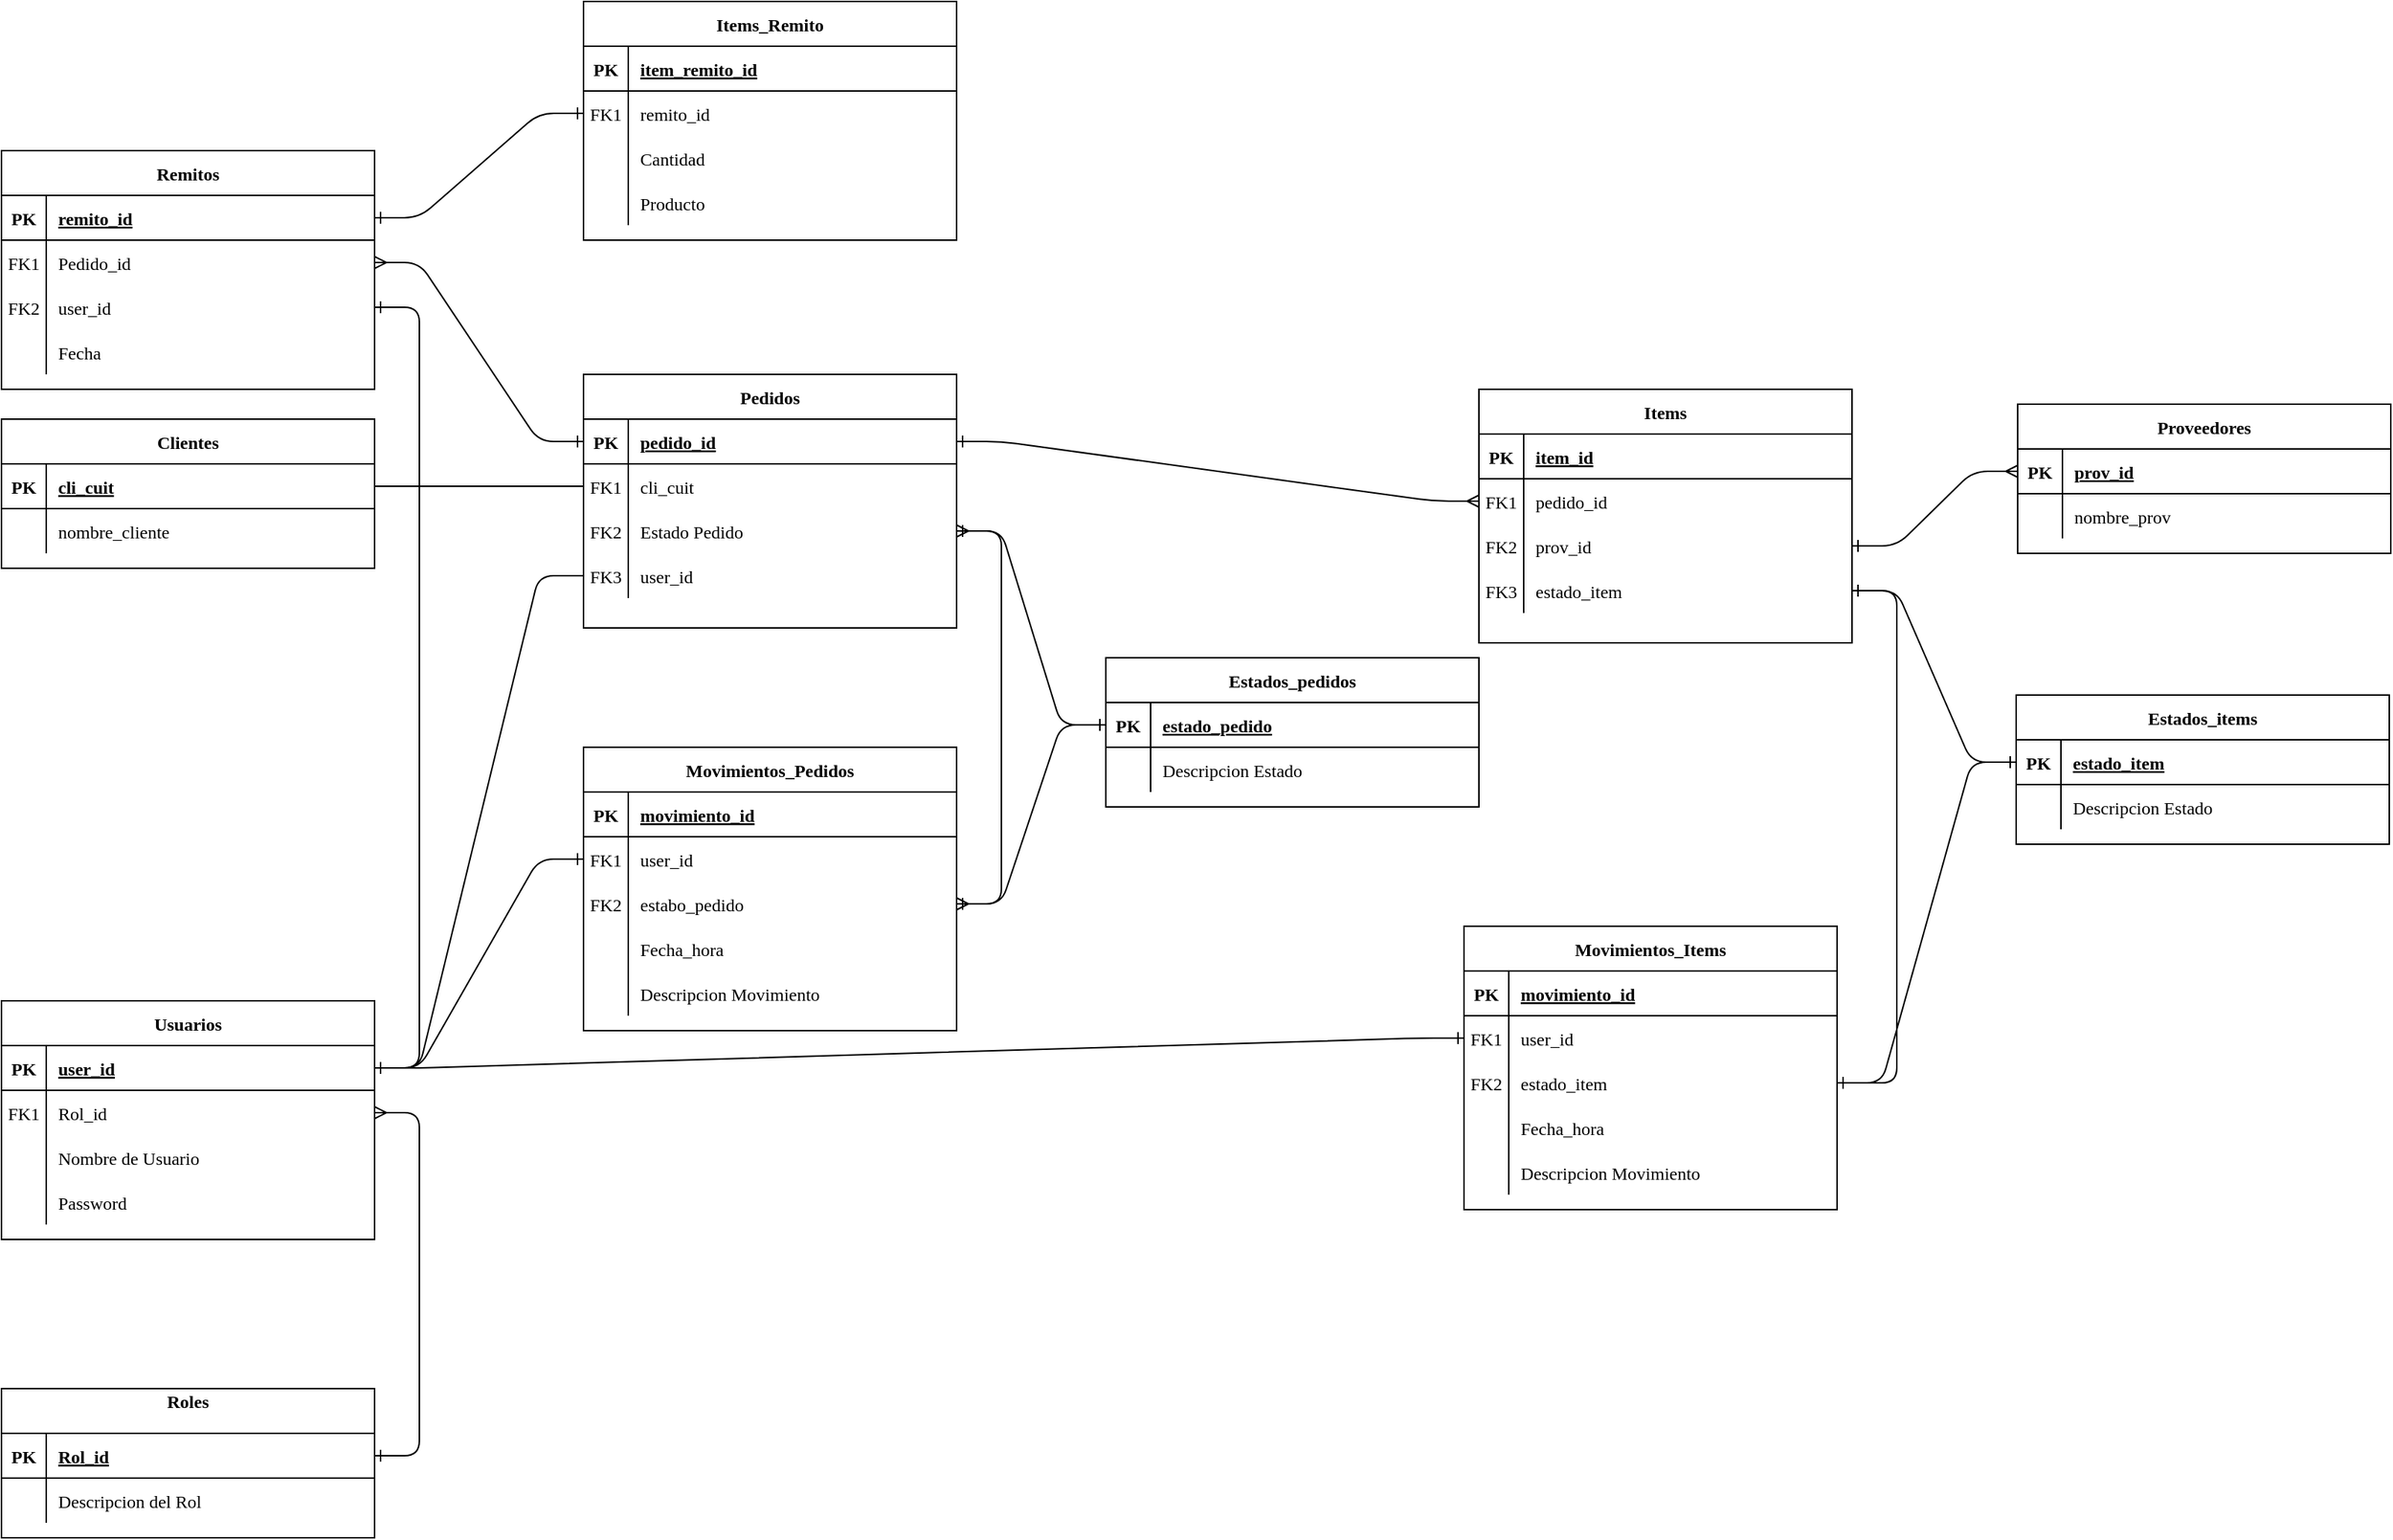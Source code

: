 <mxfile version="24.5.4" type="device">
  <diagram id="R2lEEEUBdFMjLlhIrx00" name="Page-1">
    <mxGraphModel dx="1235" dy="614" grid="1" gridSize="10" guides="1" tooltips="1" connect="1" arrows="1" fold="1" page="1" pageScale="1" pageWidth="1654" pageHeight="1169" math="0" shadow="0" extFonts="Permanent Marker^https://fonts.googleapis.com/css?family=Permanent+Marker">
      <root>
        <mxCell id="0" />
        <mxCell id="1" parent="0" />
        <mxCell id="C-vyLk0tnHw3VtMMgP7b-1" value="" style="edgeStyle=entityRelationEdgeStyle;endArrow=none;startArrow=none;endFill=0;startFill=0;fontFamily=Verdana;" parent="1" source="C-vyLk0tnHw3VtMMgP7b-24" target="C-vyLk0tnHw3VtMMgP7b-6" edge="1">
          <mxGeometry width="100" height="100" relative="1" as="geometry">
            <mxPoint x="287" y="920" as="sourcePoint" />
            <mxPoint x="387" y="820" as="targetPoint" />
          </mxGeometry>
        </mxCell>
        <mxCell id="C-vyLk0tnHw3VtMMgP7b-2" value="Pedidos" style="shape=table;startSize=30;container=1;collapsible=1;childLayout=tableLayout;fixedRows=1;rowLines=0;fontStyle=1;align=center;resizeLast=1;fontFamily=Verdana;" parent="1" vertex="1">
          <mxGeometry x="410" y="320" width="250" height="170" as="geometry" />
        </mxCell>
        <mxCell id="C-vyLk0tnHw3VtMMgP7b-3" value="" style="shape=partialRectangle;collapsible=0;dropTarget=0;pointerEvents=0;fillColor=none;points=[[0,0.5],[1,0.5]];portConstraint=eastwest;top=0;left=0;right=0;bottom=1;fontFamily=Verdana;" parent="C-vyLk0tnHw3VtMMgP7b-2" vertex="1">
          <mxGeometry y="30" width="250" height="30" as="geometry" />
        </mxCell>
        <mxCell id="C-vyLk0tnHw3VtMMgP7b-4" value="PK" style="shape=partialRectangle;overflow=hidden;connectable=0;fillColor=none;top=0;left=0;bottom=0;right=0;fontStyle=1;fontFamily=Verdana;" parent="C-vyLk0tnHw3VtMMgP7b-3" vertex="1">
          <mxGeometry width="30" height="30" as="geometry">
            <mxRectangle width="30" height="30" as="alternateBounds" />
          </mxGeometry>
        </mxCell>
        <mxCell id="C-vyLk0tnHw3VtMMgP7b-5" value="pedido_id" style="shape=partialRectangle;overflow=hidden;connectable=0;fillColor=none;top=0;left=0;bottom=0;right=0;align=left;spacingLeft=6;fontStyle=5;fontFamily=Verdana;" parent="C-vyLk0tnHw3VtMMgP7b-3" vertex="1">
          <mxGeometry x="30" width="220" height="30" as="geometry">
            <mxRectangle width="220" height="30" as="alternateBounds" />
          </mxGeometry>
        </mxCell>
        <mxCell id="C-vyLk0tnHw3VtMMgP7b-6" value="" style="shape=partialRectangle;collapsible=0;dropTarget=0;pointerEvents=0;fillColor=none;points=[[0,0.5],[1,0.5]];portConstraint=eastwest;top=0;left=0;right=0;bottom=0;fontFamily=Verdana;" parent="C-vyLk0tnHw3VtMMgP7b-2" vertex="1">
          <mxGeometry y="60" width="250" height="30" as="geometry" />
        </mxCell>
        <mxCell id="C-vyLk0tnHw3VtMMgP7b-7" value="FK1" style="shape=partialRectangle;overflow=hidden;connectable=0;fillColor=none;top=0;left=0;bottom=0;right=0;fontFamily=Verdana;" parent="C-vyLk0tnHw3VtMMgP7b-6" vertex="1">
          <mxGeometry width="30" height="30" as="geometry">
            <mxRectangle width="30" height="30" as="alternateBounds" />
          </mxGeometry>
        </mxCell>
        <mxCell id="C-vyLk0tnHw3VtMMgP7b-8" value="cli_cuit" style="shape=partialRectangle;overflow=hidden;connectable=0;fillColor=none;top=0;left=0;bottom=0;right=0;align=left;spacingLeft=6;fontFamily=Verdana;" parent="C-vyLk0tnHw3VtMMgP7b-6" vertex="1">
          <mxGeometry x="30" width="220" height="30" as="geometry">
            <mxRectangle width="220" height="30" as="alternateBounds" />
          </mxGeometry>
        </mxCell>
        <mxCell id="WFB8FTctx7Uo-wNj8tFT-1" value="" style="shape=partialRectangle;collapsible=0;dropTarget=0;pointerEvents=0;fillColor=none;points=[[0,0.5],[1,0.5]];portConstraint=eastwest;top=0;left=0;right=0;bottom=0;fontFamily=Verdana;" parent="C-vyLk0tnHw3VtMMgP7b-2" vertex="1">
          <mxGeometry y="90" width="250" height="30" as="geometry" />
        </mxCell>
        <mxCell id="WFB8FTctx7Uo-wNj8tFT-2" value="FK2" style="shape=partialRectangle;overflow=hidden;connectable=0;fillColor=none;top=0;left=0;bottom=0;right=0;fontFamily=Verdana;" parent="WFB8FTctx7Uo-wNj8tFT-1" vertex="1">
          <mxGeometry width="30" height="30" as="geometry">
            <mxRectangle width="30" height="30" as="alternateBounds" />
          </mxGeometry>
        </mxCell>
        <mxCell id="WFB8FTctx7Uo-wNj8tFT-3" value="Estado Pedido" style="shape=partialRectangle;overflow=hidden;connectable=0;fillColor=none;top=0;left=0;bottom=0;right=0;align=left;spacingLeft=6;fontFamily=Verdana;" parent="WFB8FTctx7Uo-wNj8tFT-1" vertex="1">
          <mxGeometry x="30" width="220" height="30" as="geometry">
            <mxRectangle width="220" height="30" as="alternateBounds" />
          </mxGeometry>
        </mxCell>
        <mxCell id="Aw_1BNNCDgIkhgm2NHV8-11" value="" style="shape=partialRectangle;collapsible=0;dropTarget=0;pointerEvents=0;fillColor=none;points=[[0,0.5],[1,0.5]];portConstraint=eastwest;top=0;left=0;right=0;bottom=0;fontFamily=Verdana;" parent="C-vyLk0tnHw3VtMMgP7b-2" vertex="1">
          <mxGeometry y="120" width="250" height="30" as="geometry" />
        </mxCell>
        <mxCell id="Aw_1BNNCDgIkhgm2NHV8-12" value="FK3" style="shape=partialRectangle;overflow=hidden;connectable=0;fillColor=none;top=0;left=0;bottom=0;right=0;fontFamily=Verdana;" parent="Aw_1BNNCDgIkhgm2NHV8-11" vertex="1">
          <mxGeometry width="30" height="30" as="geometry">
            <mxRectangle width="30" height="30" as="alternateBounds" />
          </mxGeometry>
        </mxCell>
        <mxCell id="Aw_1BNNCDgIkhgm2NHV8-13" value="user_id" style="shape=partialRectangle;overflow=hidden;connectable=0;fillColor=none;top=0;left=0;bottom=0;right=0;align=left;spacingLeft=6;fontFamily=Verdana;" parent="Aw_1BNNCDgIkhgm2NHV8-11" vertex="1">
          <mxGeometry x="30" width="220" height="30" as="geometry">
            <mxRectangle width="220" height="30" as="alternateBounds" />
          </mxGeometry>
        </mxCell>
        <mxCell id="C-vyLk0tnHw3VtMMgP7b-23" value="Clientes" style="shape=table;startSize=30;container=1;collapsible=1;childLayout=tableLayout;fixedRows=1;rowLines=0;fontStyle=1;align=center;resizeLast=1;fontFamily=Verdana;" parent="1" vertex="1">
          <mxGeometry x="20" y="350" width="250" height="100" as="geometry" />
        </mxCell>
        <mxCell id="C-vyLk0tnHw3VtMMgP7b-24" value="" style="shape=partialRectangle;collapsible=0;dropTarget=0;pointerEvents=0;fillColor=none;points=[[0,0.5],[1,0.5]];portConstraint=eastwest;top=0;left=0;right=0;bottom=1;fontFamily=Verdana;" parent="C-vyLk0tnHw3VtMMgP7b-23" vertex="1">
          <mxGeometry y="30" width="250" height="30" as="geometry" />
        </mxCell>
        <mxCell id="C-vyLk0tnHw3VtMMgP7b-25" value="PK" style="shape=partialRectangle;overflow=hidden;connectable=0;fillColor=none;top=0;left=0;bottom=0;right=0;fontStyle=1;fontFamily=Verdana;" parent="C-vyLk0tnHw3VtMMgP7b-24" vertex="1">
          <mxGeometry width="30" height="30" as="geometry">
            <mxRectangle width="30" height="30" as="alternateBounds" />
          </mxGeometry>
        </mxCell>
        <mxCell id="C-vyLk0tnHw3VtMMgP7b-26" value="cli_cuit" style="shape=partialRectangle;overflow=hidden;connectable=0;fillColor=none;top=0;left=0;bottom=0;right=0;align=left;spacingLeft=6;fontStyle=5;fontFamily=Verdana;" parent="C-vyLk0tnHw3VtMMgP7b-24" vertex="1">
          <mxGeometry x="30" width="220" height="30" as="geometry">
            <mxRectangle width="220" height="30" as="alternateBounds" />
          </mxGeometry>
        </mxCell>
        <mxCell id="C-vyLk0tnHw3VtMMgP7b-27" value="" style="shape=partialRectangle;collapsible=0;dropTarget=0;pointerEvents=0;fillColor=none;points=[[0,0.5],[1,0.5]];portConstraint=eastwest;top=0;left=0;right=0;bottom=0;fontFamily=Verdana;" parent="C-vyLk0tnHw3VtMMgP7b-23" vertex="1">
          <mxGeometry y="60" width="250" height="30" as="geometry" />
        </mxCell>
        <mxCell id="C-vyLk0tnHw3VtMMgP7b-28" value="" style="shape=partialRectangle;overflow=hidden;connectable=0;fillColor=none;top=0;left=0;bottom=0;right=0;fontFamily=Verdana;" parent="C-vyLk0tnHw3VtMMgP7b-27" vertex="1">
          <mxGeometry width="30" height="30" as="geometry">
            <mxRectangle width="30" height="30" as="alternateBounds" />
          </mxGeometry>
        </mxCell>
        <mxCell id="C-vyLk0tnHw3VtMMgP7b-29" value="nombre_cliente" style="shape=partialRectangle;overflow=hidden;connectable=0;fillColor=none;top=0;left=0;bottom=0;right=0;align=left;spacingLeft=6;fontFamily=Verdana;" parent="C-vyLk0tnHw3VtMMgP7b-27" vertex="1">
          <mxGeometry x="30" width="220" height="30" as="geometry">
            <mxRectangle width="220" height="30" as="alternateBounds" />
          </mxGeometry>
        </mxCell>
        <mxCell id="WFB8FTctx7Uo-wNj8tFT-4" value="Proveedores" style="shape=table;startSize=30;container=1;collapsible=1;childLayout=tableLayout;fixedRows=1;rowLines=0;fontStyle=1;align=center;resizeLast=1;fontFamily=Verdana;" parent="1" vertex="1">
          <mxGeometry x="1371" y="340" width="250" height="100" as="geometry" />
        </mxCell>
        <mxCell id="WFB8FTctx7Uo-wNj8tFT-5" value="" style="shape=partialRectangle;collapsible=0;dropTarget=0;pointerEvents=0;fillColor=none;points=[[0,0.5],[1,0.5]];portConstraint=eastwest;top=0;left=0;right=0;bottom=1;fontFamily=Verdana;" parent="WFB8FTctx7Uo-wNj8tFT-4" vertex="1">
          <mxGeometry y="30" width="250" height="30" as="geometry" />
        </mxCell>
        <mxCell id="WFB8FTctx7Uo-wNj8tFT-6" value="PK" style="shape=partialRectangle;overflow=hidden;connectable=0;fillColor=none;top=0;left=0;bottom=0;right=0;fontStyle=1;fontFamily=Verdana;" parent="WFB8FTctx7Uo-wNj8tFT-5" vertex="1">
          <mxGeometry width="30" height="30" as="geometry">
            <mxRectangle width="30" height="30" as="alternateBounds" />
          </mxGeometry>
        </mxCell>
        <mxCell id="WFB8FTctx7Uo-wNj8tFT-7" value="prov_id" style="shape=partialRectangle;overflow=hidden;connectable=0;fillColor=none;top=0;left=0;bottom=0;right=0;align=left;spacingLeft=6;fontStyle=5;fontFamily=Verdana;" parent="WFB8FTctx7Uo-wNj8tFT-5" vertex="1">
          <mxGeometry x="30" width="220" height="30" as="geometry">
            <mxRectangle width="220" height="30" as="alternateBounds" />
          </mxGeometry>
        </mxCell>
        <mxCell id="WFB8FTctx7Uo-wNj8tFT-8" value="" style="shape=partialRectangle;collapsible=0;dropTarget=0;pointerEvents=0;fillColor=none;points=[[0,0.5],[1,0.5]];portConstraint=eastwest;top=0;left=0;right=0;bottom=0;fontFamily=Verdana;" parent="WFB8FTctx7Uo-wNj8tFT-4" vertex="1">
          <mxGeometry y="60" width="250" height="30" as="geometry" />
        </mxCell>
        <mxCell id="WFB8FTctx7Uo-wNj8tFT-9" value="" style="shape=partialRectangle;overflow=hidden;connectable=0;fillColor=none;top=0;left=0;bottom=0;right=0;fontFamily=Verdana;" parent="WFB8FTctx7Uo-wNj8tFT-8" vertex="1">
          <mxGeometry width="30" height="30" as="geometry">
            <mxRectangle width="30" height="30" as="alternateBounds" />
          </mxGeometry>
        </mxCell>
        <mxCell id="WFB8FTctx7Uo-wNj8tFT-10" value="nombre_prov" style="shape=partialRectangle;overflow=hidden;connectable=0;fillColor=none;top=0;left=0;bottom=0;right=0;align=left;spacingLeft=6;fontFamily=Verdana;" parent="WFB8FTctx7Uo-wNj8tFT-8" vertex="1">
          <mxGeometry x="30" width="220" height="30" as="geometry">
            <mxRectangle width="220" height="30" as="alternateBounds" />
          </mxGeometry>
        </mxCell>
        <mxCell id="WFB8FTctx7Uo-wNj8tFT-11" value="Items" style="shape=table;startSize=30;container=1;collapsible=1;childLayout=tableLayout;fixedRows=1;rowLines=0;fontStyle=1;align=center;resizeLast=1;fontFamily=Verdana;" parent="1" vertex="1">
          <mxGeometry x="1010" y="330" width="250" height="170" as="geometry" />
        </mxCell>
        <mxCell id="WFB8FTctx7Uo-wNj8tFT-12" value="" style="shape=partialRectangle;collapsible=0;dropTarget=0;pointerEvents=0;fillColor=none;points=[[0,0.5],[1,0.5]];portConstraint=eastwest;top=0;left=0;right=0;bottom=1;fontFamily=Verdana;" parent="WFB8FTctx7Uo-wNj8tFT-11" vertex="1">
          <mxGeometry y="30" width="250" height="30" as="geometry" />
        </mxCell>
        <mxCell id="WFB8FTctx7Uo-wNj8tFT-13" value="PK" style="shape=partialRectangle;overflow=hidden;connectable=0;fillColor=none;top=0;left=0;bottom=0;right=0;fontStyle=1;fontFamily=Verdana;" parent="WFB8FTctx7Uo-wNj8tFT-12" vertex="1">
          <mxGeometry width="30" height="30" as="geometry">
            <mxRectangle width="30" height="30" as="alternateBounds" />
          </mxGeometry>
        </mxCell>
        <mxCell id="WFB8FTctx7Uo-wNj8tFT-14" value="item_id" style="shape=partialRectangle;overflow=hidden;connectable=0;fillColor=none;top=0;left=0;bottom=0;right=0;align=left;spacingLeft=6;fontStyle=5;fontFamily=Verdana;" parent="WFB8FTctx7Uo-wNj8tFT-12" vertex="1">
          <mxGeometry x="30" width="220" height="30" as="geometry">
            <mxRectangle width="220" height="30" as="alternateBounds" />
          </mxGeometry>
        </mxCell>
        <mxCell id="WFB8FTctx7Uo-wNj8tFT-15" value="" style="shape=partialRectangle;collapsible=0;dropTarget=0;pointerEvents=0;fillColor=none;points=[[0,0.5],[1,0.5]];portConstraint=eastwest;top=0;left=0;right=0;bottom=0;fontFamily=Verdana;" parent="WFB8FTctx7Uo-wNj8tFT-11" vertex="1">
          <mxGeometry y="60" width="250" height="30" as="geometry" />
        </mxCell>
        <mxCell id="WFB8FTctx7Uo-wNj8tFT-16" value="FK1" style="shape=partialRectangle;overflow=hidden;connectable=0;fillColor=none;top=0;left=0;bottom=0;right=0;fontFamily=Verdana;" parent="WFB8FTctx7Uo-wNj8tFT-15" vertex="1">
          <mxGeometry width="30" height="30" as="geometry">
            <mxRectangle width="30" height="30" as="alternateBounds" />
          </mxGeometry>
        </mxCell>
        <mxCell id="WFB8FTctx7Uo-wNj8tFT-17" value="pedido_id" style="shape=partialRectangle;overflow=hidden;connectable=0;fillColor=none;top=0;left=0;bottom=0;right=0;align=left;spacingLeft=6;fontFamily=Verdana;" parent="WFB8FTctx7Uo-wNj8tFT-15" vertex="1">
          <mxGeometry x="30" width="220" height="30" as="geometry">
            <mxRectangle width="220" height="30" as="alternateBounds" />
          </mxGeometry>
        </mxCell>
        <mxCell id="WFB8FTctx7Uo-wNj8tFT-18" value="" style="shape=partialRectangle;collapsible=0;dropTarget=0;pointerEvents=0;fillColor=none;points=[[0,0.5],[1,0.5]];portConstraint=eastwest;top=0;left=0;right=0;bottom=0;fontFamily=Verdana;" parent="WFB8FTctx7Uo-wNj8tFT-11" vertex="1">
          <mxGeometry y="90" width="250" height="30" as="geometry" />
        </mxCell>
        <mxCell id="WFB8FTctx7Uo-wNj8tFT-19" value="FK2" style="shape=partialRectangle;overflow=hidden;connectable=0;fillColor=none;top=0;left=0;bottom=0;right=0;fontFamily=Verdana;" parent="WFB8FTctx7Uo-wNj8tFT-18" vertex="1">
          <mxGeometry width="30" height="30" as="geometry">
            <mxRectangle width="30" height="30" as="alternateBounds" />
          </mxGeometry>
        </mxCell>
        <mxCell id="WFB8FTctx7Uo-wNj8tFT-20" value="prov_id" style="shape=partialRectangle;overflow=hidden;connectable=0;fillColor=none;top=0;left=0;bottom=0;right=0;align=left;spacingLeft=6;fontFamily=Verdana;" parent="WFB8FTctx7Uo-wNj8tFT-18" vertex="1">
          <mxGeometry x="30" width="220" height="30" as="geometry">
            <mxRectangle width="220" height="30" as="alternateBounds" />
          </mxGeometry>
        </mxCell>
        <mxCell id="WFB8FTctx7Uo-wNj8tFT-21" value="" style="shape=partialRectangle;collapsible=0;dropTarget=0;pointerEvents=0;fillColor=none;points=[[0,0.5],[1,0.5]];portConstraint=eastwest;top=0;left=0;right=0;bottom=0;fontFamily=Verdana;" parent="WFB8FTctx7Uo-wNj8tFT-11" vertex="1">
          <mxGeometry y="120" width="250" height="30" as="geometry" />
        </mxCell>
        <mxCell id="WFB8FTctx7Uo-wNj8tFT-22" value="FK3" style="shape=partialRectangle;overflow=hidden;connectable=0;fillColor=none;top=0;left=0;bottom=0;right=0;fontFamily=Verdana;" parent="WFB8FTctx7Uo-wNj8tFT-21" vertex="1">
          <mxGeometry width="30" height="30" as="geometry">
            <mxRectangle width="30" height="30" as="alternateBounds" />
          </mxGeometry>
        </mxCell>
        <mxCell id="WFB8FTctx7Uo-wNj8tFT-23" value="estado_item" style="shape=partialRectangle;overflow=hidden;connectable=0;fillColor=none;top=0;left=0;bottom=0;right=0;align=left;spacingLeft=6;fontFamily=Verdana;" parent="WFB8FTctx7Uo-wNj8tFT-21" vertex="1">
          <mxGeometry x="30" width="220" height="30" as="geometry">
            <mxRectangle width="220" height="30" as="alternateBounds" />
          </mxGeometry>
        </mxCell>
        <mxCell id="WFB8FTctx7Uo-wNj8tFT-24" value="Estados_pedidos" style="shape=table;startSize=30;container=1;collapsible=1;childLayout=tableLayout;fixedRows=1;rowLines=0;fontStyle=1;align=center;resizeLast=1;fontFamily=Verdana;" parent="1" vertex="1">
          <mxGeometry x="760" y="510" width="250" height="100" as="geometry" />
        </mxCell>
        <mxCell id="WFB8FTctx7Uo-wNj8tFT-25" value="" style="shape=partialRectangle;collapsible=0;dropTarget=0;pointerEvents=0;fillColor=none;points=[[0,0.5],[1,0.5]];portConstraint=eastwest;top=0;left=0;right=0;bottom=1;fontFamily=Verdana;" parent="WFB8FTctx7Uo-wNj8tFT-24" vertex="1">
          <mxGeometry y="30" width="250" height="30" as="geometry" />
        </mxCell>
        <mxCell id="WFB8FTctx7Uo-wNj8tFT-26" value="PK" style="shape=partialRectangle;overflow=hidden;connectable=0;fillColor=none;top=0;left=0;bottom=0;right=0;fontStyle=1;fontFamily=Verdana;" parent="WFB8FTctx7Uo-wNj8tFT-25" vertex="1">
          <mxGeometry width="30" height="30" as="geometry">
            <mxRectangle width="30" height="30" as="alternateBounds" />
          </mxGeometry>
        </mxCell>
        <mxCell id="WFB8FTctx7Uo-wNj8tFT-27" value="estado_pedido" style="shape=partialRectangle;overflow=hidden;connectable=0;fillColor=none;top=0;left=0;bottom=0;right=0;align=left;spacingLeft=6;fontStyle=5;fontFamily=Verdana;" parent="WFB8FTctx7Uo-wNj8tFT-25" vertex="1">
          <mxGeometry x="30" width="220" height="30" as="geometry">
            <mxRectangle width="220" height="30" as="alternateBounds" />
          </mxGeometry>
        </mxCell>
        <mxCell id="WFB8FTctx7Uo-wNj8tFT-28" value="" style="shape=partialRectangle;collapsible=0;dropTarget=0;pointerEvents=0;fillColor=none;points=[[0,0.5],[1,0.5]];portConstraint=eastwest;top=0;left=0;right=0;bottom=0;fontFamily=Verdana;" parent="WFB8FTctx7Uo-wNj8tFT-24" vertex="1">
          <mxGeometry y="60" width="250" height="30" as="geometry" />
        </mxCell>
        <mxCell id="WFB8FTctx7Uo-wNj8tFT-29" value="" style="shape=partialRectangle;overflow=hidden;connectable=0;fillColor=none;top=0;left=0;bottom=0;right=0;fontFamily=Verdana;" parent="WFB8FTctx7Uo-wNj8tFT-28" vertex="1">
          <mxGeometry width="30" height="30" as="geometry">
            <mxRectangle width="30" height="30" as="alternateBounds" />
          </mxGeometry>
        </mxCell>
        <mxCell id="WFB8FTctx7Uo-wNj8tFT-30" value="Descripcion Estado" style="shape=partialRectangle;overflow=hidden;connectable=0;fillColor=none;top=0;left=0;bottom=0;right=0;align=left;spacingLeft=6;fontFamily=Verdana;" parent="WFB8FTctx7Uo-wNj8tFT-28" vertex="1">
          <mxGeometry x="30" width="220" height="30" as="geometry">
            <mxRectangle width="220" height="30" as="alternateBounds" />
          </mxGeometry>
        </mxCell>
        <mxCell id="WFB8FTctx7Uo-wNj8tFT-31" value="Estados_items" style="shape=table;startSize=30;container=1;collapsible=1;childLayout=tableLayout;fixedRows=1;rowLines=0;fontStyle=1;align=center;resizeLast=1;fontFamily=Verdana;" parent="1" vertex="1">
          <mxGeometry x="1370" y="535" width="250" height="100" as="geometry" />
        </mxCell>
        <mxCell id="WFB8FTctx7Uo-wNj8tFT-32" value="" style="shape=partialRectangle;collapsible=0;dropTarget=0;pointerEvents=0;fillColor=none;points=[[0,0.5],[1,0.5]];portConstraint=eastwest;top=0;left=0;right=0;bottom=1;fontFamily=Verdana;" parent="WFB8FTctx7Uo-wNj8tFT-31" vertex="1">
          <mxGeometry y="30" width="250" height="30" as="geometry" />
        </mxCell>
        <mxCell id="WFB8FTctx7Uo-wNj8tFT-33" value="PK" style="shape=partialRectangle;overflow=hidden;connectable=0;fillColor=none;top=0;left=0;bottom=0;right=0;fontStyle=1;fontFamily=Verdana;" parent="WFB8FTctx7Uo-wNj8tFT-32" vertex="1">
          <mxGeometry width="30" height="30" as="geometry">
            <mxRectangle width="30" height="30" as="alternateBounds" />
          </mxGeometry>
        </mxCell>
        <mxCell id="WFB8FTctx7Uo-wNj8tFT-34" value="estado_item" style="shape=partialRectangle;overflow=hidden;connectable=0;fillColor=none;top=0;left=0;bottom=0;right=0;align=left;spacingLeft=6;fontStyle=5;fontFamily=Verdana;" parent="WFB8FTctx7Uo-wNj8tFT-32" vertex="1">
          <mxGeometry x="30" width="220" height="30" as="geometry">
            <mxRectangle width="220" height="30" as="alternateBounds" />
          </mxGeometry>
        </mxCell>
        <mxCell id="WFB8FTctx7Uo-wNj8tFT-35" value="" style="shape=partialRectangle;collapsible=0;dropTarget=0;pointerEvents=0;fillColor=none;points=[[0,0.5],[1,0.5]];portConstraint=eastwest;top=0;left=0;right=0;bottom=0;fontFamily=Verdana;" parent="WFB8FTctx7Uo-wNj8tFT-31" vertex="1">
          <mxGeometry y="60" width="250" height="30" as="geometry" />
        </mxCell>
        <mxCell id="WFB8FTctx7Uo-wNj8tFT-36" value="" style="shape=partialRectangle;overflow=hidden;connectable=0;fillColor=none;top=0;left=0;bottom=0;right=0;fontFamily=Verdana;" parent="WFB8FTctx7Uo-wNj8tFT-35" vertex="1">
          <mxGeometry width="30" height="30" as="geometry">
            <mxRectangle width="30" height="30" as="alternateBounds" />
          </mxGeometry>
        </mxCell>
        <mxCell id="WFB8FTctx7Uo-wNj8tFT-37" value="Descripcion Estado" style="shape=partialRectangle;overflow=hidden;connectable=0;fillColor=none;top=0;left=0;bottom=0;right=0;align=left;spacingLeft=6;fontFamily=Verdana;" parent="WFB8FTctx7Uo-wNj8tFT-35" vertex="1">
          <mxGeometry x="30" width="220" height="30" as="geometry">
            <mxRectangle width="220" height="30" as="alternateBounds" />
          </mxGeometry>
        </mxCell>
        <mxCell id="WFB8FTctx7Uo-wNj8tFT-38" value="Remitos" style="shape=table;startSize=30;container=1;collapsible=1;childLayout=tableLayout;fixedRows=1;rowLines=0;fontStyle=1;align=center;resizeLast=1;fontFamily=Verdana;" parent="1" vertex="1">
          <mxGeometry x="20" y="170" width="250" height="160" as="geometry" />
        </mxCell>
        <mxCell id="WFB8FTctx7Uo-wNj8tFT-39" value="" style="shape=partialRectangle;collapsible=0;dropTarget=0;pointerEvents=0;fillColor=none;points=[[0,0.5],[1,0.5]];portConstraint=eastwest;top=0;left=0;right=0;bottom=1;fontFamily=Verdana;" parent="WFB8FTctx7Uo-wNj8tFT-38" vertex="1">
          <mxGeometry y="30" width="250" height="30" as="geometry" />
        </mxCell>
        <mxCell id="WFB8FTctx7Uo-wNj8tFT-40" value="PK" style="shape=partialRectangle;overflow=hidden;connectable=0;fillColor=none;top=0;left=0;bottom=0;right=0;fontStyle=1;fontFamily=Verdana;" parent="WFB8FTctx7Uo-wNj8tFT-39" vertex="1">
          <mxGeometry width="30" height="30" as="geometry">
            <mxRectangle width="30" height="30" as="alternateBounds" />
          </mxGeometry>
        </mxCell>
        <mxCell id="WFB8FTctx7Uo-wNj8tFT-41" value="remito_id" style="shape=partialRectangle;overflow=hidden;connectable=0;fillColor=none;top=0;left=0;bottom=0;right=0;align=left;spacingLeft=6;fontStyle=5;fontFamily=Verdana;" parent="WFB8FTctx7Uo-wNj8tFT-39" vertex="1">
          <mxGeometry x="30" width="220" height="30" as="geometry">
            <mxRectangle width="220" height="30" as="alternateBounds" />
          </mxGeometry>
        </mxCell>
        <mxCell id="WFB8FTctx7Uo-wNj8tFT-59" style="shape=partialRectangle;collapsible=0;dropTarget=0;pointerEvents=0;fillColor=none;points=[[0,0.5],[1,0.5]];portConstraint=eastwest;top=0;left=0;right=0;bottom=0;fontFamily=Verdana;" parent="WFB8FTctx7Uo-wNj8tFT-38" vertex="1">
          <mxGeometry y="60" width="250" height="30" as="geometry" />
        </mxCell>
        <mxCell id="WFB8FTctx7Uo-wNj8tFT-60" value="FK1" style="shape=partialRectangle;overflow=hidden;connectable=0;fillColor=none;top=0;left=0;bottom=0;right=0;fontFamily=Verdana;" parent="WFB8FTctx7Uo-wNj8tFT-59" vertex="1">
          <mxGeometry width="30" height="30" as="geometry">
            <mxRectangle width="30" height="30" as="alternateBounds" />
          </mxGeometry>
        </mxCell>
        <mxCell id="WFB8FTctx7Uo-wNj8tFT-61" value="Pedido_id" style="shape=partialRectangle;overflow=hidden;connectable=0;fillColor=none;top=0;left=0;bottom=0;right=0;align=left;spacingLeft=6;fontFamily=Verdana;" parent="WFB8FTctx7Uo-wNj8tFT-59" vertex="1">
          <mxGeometry x="30" width="220" height="30" as="geometry">
            <mxRectangle width="220" height="30" as="alternateBounds" />
          </mxGeometry>
        </mxCell>
        <mxCell id="WFB8FTctx7Uo-wNj8tFT-42" value="" style="shape=partialRectangle;collapsible=0;dropTarget=0;pointerEvents=0;fillColor=none;points=[[0,0.5],[1,0.5]];portConstraint=eastwest;top=0;left=0;right=0;bottom=0;fontFamily=Verdana;" parent="WFB8FTctx7Uo-wNj8tFT-38" vertex="1">
          <mxGeometry y="90" width="250" height="30" as="geometry" />
        </mxCell>
        <mxCell id="WFB8FTctx7Uo-wNj8tFT-43" value="FK2" style="shape=partialRectangle;overflow=hidden;connectable=0;fillColor=none;top=0;left=0;bottom=0;right=0;fontFamily=Verdana;" parent="WFB8FTctx7Uo-wNj8tFT-42" vertex="1">
          <mxGeometry width="30" height="30" as="geometry">
            <mxRectangle width="30" height="30" as="alternateBounds" />
          </mxGeometry>
        </mxCell>
        <mxCell id="WFB8FTctx7Uo-wNj8tFT-44" value="user_id" style="shape=partialRectangle;overflow=hidden;connectable=0;fillColor=none;top=0;left=0;bottom=0;right=0;align=left;spacingLeft=6;fontFamily=Verdana;" parent="WFB8FTctx7Uo-wNj8tFT-42" vertex="1">
          <mxGeometry x="30" width="220" height="30" as="geometry">
            <mxRectangle width="220" height="30" as="alternateBounds" />
          </mxGeometry>
        </mxCell>
        <mxCell id="WFB8FTctx7Uo-wNj8tFT-45" value="" style="shape=partialRectangle;collapsible=0;dropTarget=0;pointerEvents=0;fillColor=none;points=[[0,0.5],[1,0.5]];portConstraint=eastwest;top=0;left=0;right=0;bottom=0;fontFamily=Verdana;" parent="WFB8FTctx7Uo-wNj8tFT-38" vertex="1">
          <mxGeometry y="120" width="250" height="30" as="geometry" />
        </mxCell>
        <mxCell id="WFB8FTctx7Uo-wNj8tFT-46" value="" style="shape=partialRectangle;overflow=hidden;connectable=0;fillColor=none;top=0;left=0;bottom=0;right=0;fontFamily=Verdana;" parent="WFB8FTctx7Uo-wNj8tFT-45" vertex="1">
          <mxGeometry width="30" height="30" as="geometry">
            <mxRectangle width="30" height="30" as="alternateBounds" />
          </mxGeometry>
        </mxCell>
        <mxCell id="WFB8FTctx7Uo-wNj8tFT-47" value="Fecha" style="shape=partialRectangle;overflow=hidden;connectable=0;fillColor=none;top=0;left=0;bottom=0;right=0;align=left;spacingLeft=6;fontFamily=Verdana;" parent="WFB8FTctx7Uo-wNj8tFT-45" vertex="1">
          <mxGeometry x="30" width="220" height="30" as="geometry">
            <mxRectangle width="220" height="30" as="alternateBounds" />
          </mxGeometry>
        </mxCell>
        <mxCell id="WFB8FTctx7Uo-wNj8tFT-48" value="" style="edgeStyle=entityRelationEdgeStyle;endArrow=ERone;startArrow=ERone;endFill=0;startFill=0;fontFamily=Verdana;exitX=1;exitY=0.5;exitDx=0;exitDy=0;entryX=0;entryY=0.5;entryDx=0;entryDy=0;" parent="1" source="Aw_1BNNCDgIkhgm2NHV8-34" target="WFB8FTctx7Uo-wNj8tFT-25" edge="1">
          <mxGeometry width="100" height="100" relative="1" as="geometry">
            <mxPoint x="697" y="510" as="sourcePoint" />
            <mxPoint x="777" y="540" as="targetPoint" />
          </mxGeometry>
        </mxCell>
        <mxCell id="WFB8FTctx7Uo-wNj8tFT-53" value="" style="edgeStyle=entityRelationEdgeStyle;fontSize=12;html=1;endArrow=ERone;startArrow=ERmany;rounded=1;exitX=0;exitY=0.5;exitDx=0;exitDy=0;startFill=0;endFill=0;curved=0;" parent="1" source="WFB8FTctx7Uo-wNj8tFT-15" target="C-vyLk0tnHw3VtMMgP7b-3" edge="1">
          <mxGeometry width="100" height="100" relative="1" as="geometry">
            <mxPoint x="657" y="610" as="sourcePoint" />
            <mxPoint x="757" y="510" as="targetPoint" />
            <Array as="points">
              <mxPoint x="817" y="470" />
              <mxPoint x="707" y="450" />
            </Array>
          </mxGeometry>
        </mxCell>
        <mxCell id="WFB8FTctx7Uo-wNj8tFT-54" value="" style="edgeStyle=entityRelationEdgeStyle;fontSize=12;html=1;endArrow=ERone;startArrow=ERone;rounded=1;entryX=1;entryY=0.5;entryDx=0;entryDy=0;exitX=0;exitY=0.5;exitDx=0;exitDy=0;startFill=0;endFill=0;curved=0;" parent="1" source="WFB8FTctx7Uo-wNj8tFT-32" target="WFB8FTctx7Uo-wNj8tFT-21" edge="1">
          <mxGeometry width="100" height="100" relative="1" as="geometry">
            <mxPoint x="747" y="680" as="sourcePoint" />
            <mxPoint x="847" y="580" as="targetPoint" />
            <Array as="points">
              <mxPoint x="1027" y="590" />
              <mxPoint x="1007" y="570" />
            </Array>
          </mxGeometry>
        </mxCell>
        <mxCell id="WFB8FTctx7Uo-wNj8tFT-55" value="" style="edgeStyle=entityRelationEdgeStyle;fontSize=12;html=1;endArrow=ERmany;startArrow=ERone;rounded=1;exitX=1;exitY=0.5;exitDx=0;exitDy=0;entryX=0;entryY=0.5;entryDx=0;entryDy=0;endFill=0;startFill=0;curved=0;" parent="1" source="WFB8FTctx7Uo-wNj8tFT-18" target="WFB8FTctx7Uo-wNj8tFT-5" edge="1">
          <mxGeometry width="100" height="100" relative="1" as="geometry">
            <mxPoint x="1307" y="430" as="sourcePoint" />
            <mxPoint x="1407" y="330" as="targetPoint" />
            <Array as="points">
              <mxPoint x="1547" y="260" />
            </Array>
          </mxGeometry>
        </mxCell>
        <mxCell id="WFB8FTctx7Uo-wNj8tFT-62" style="rounded=1;orthogonalLoop=1;jettySize=auto;html=1;entryX=0;entryY=0.5;entryDx=0;entryDy=0;edgeStyle=entityRelationEdgeStyle;elbow=vertical;exitX=1;exitY=0.5;exitDx=0;exitDy=0;endArrow=ERone;endFill=0;curved=0;startArrow=ERmany;startFill=0;" parent="1" source="WFB8FTctx7Uo-wNj8tFT-59" target="C-vyLk0tnHw3VtMMgP7b-3" edge="1">
          <mxGeometry relative="1" as="geometry">
            <mxPoint x="630" y="210" as="sourcePoint" />
          </mxGeometry>
        </mxCell>
        <mxCell id="Aw_1BNNCDgIkhgm2NHV8-1" value="Usuarios" style="shape=table;startSize=30;container=1;collapsible=1;childLayout=tableLayout;fixedRows=1;rowLines=0;fontStyle=1;align=center;resizeLast=1;fontFamily=Verdana;" parent="1" vertex="1">
          <mxGeometry x="20" y="740" width="250" height="160" as="geometry" />
        </mxCell>
        <mxCell id="Aw_1BNNCDgIkhgm2NHV8-2" value="" style="shape=partialRectangle;collapsible=0;dropTarget=0;pointerEvents=0;fillColor=none;points=[[0,0.5],[1,0.5]];portConstraint=eastwest;top=0;left=0;right=0;bottom=1;fontFamily=Verdana;" parent="Aw_1BNNCDgIkhgm2NHV8-1" vertex="1">
          <mxGeometry y="30" width="250" height="30" as="geometry" />
        </mxCell>
        <mxCell id="Aw_1BNNCDgIkhgm2NHV8-3" value="PK" style="shape=partialRectangle;overflow=hidden;connectable=0;fillColor=none;top=0;left=0;bottom=0;right=0;fontStyle=1;fontFamily=Verdana;" parent="Aw_1BNNCDgIkhgm2NHV8-2" vertex="1">
          <mxGeometry width="30" height="30" as="geometry">
            <mxRectangle width="30" height="30" as="alternateBounds" />
          </mxGeometry>
        </mxCell>
        <mxCell id="Aw_1BNNCDgIkhgm2NHV8-4" value="user_id" style="shape=partialRectangle;overflow=hidden;connectable=0;fillColor=none;top=0;left=0;bottom=0;right=0;align=left;spacingLeft=6;fontStyle=5;fontFamily=Verdana;" parent="Aw_1BNNCDgIkhgm2NHV8-2" vertex="1">
          <mxGeometry x="30" width="220" height="30" as="geometry">
            <mxRectangle width="220" height="30" as="alternateBounds" />
          </mxGeometry>
        </mxCell>
        <mxCell id="Aw_1BNNCDgIkhgm2NHV8-15" value="" style="shape=partialRectangle;collapsible=0;dropTarget=0;pointerEvents=0;fillColor=none;points=[[0,0.5],[1,0.5]];portConstraint=eastwest;top=0;left=0;right=0;bottom=0;fontFamily=Verdana;" parent="Aw_1BNNCDgIkhgm2NHV8-1" vertex="1">
          <mxGeometry y="60" width="250" height="30" as="geometry" />
        </mxCell>
        <mxCell id="Aw_1BNNCDgIkhgm2NHV8-16" value="FK1" style="shape=partialRectangle;overflow=hidden;connectable=0;fillColor=none;top=0;left=0;bottom=0;right=0;fontFamily=Verdana;" parent="Aw_1BNNCDgIkhgm2NHV8-15" vertex="1">
          <mxGeometry width="30" height="30" as="geometry">
            <mxRectangle width="30" height="30" as="alternateBounds" />
          </mxGeometry>
        </mxCell>
        <mxCell id="Aw_1BNNCDgIkhgm2NHV8-17" value="Rol_id" style="shape=partialRectangle;overflow=hidden;connectable=0;fillColor=none;top=0;left=0;bottom=0;right=0;align=left;spacingLeft=6;fontFamily=Verdana;" parent="Aw_1BNNCDgIkhgm2NHV8-15" vertex="1">
          <mxGeometry x="30" width="220" height="30" as="geometry">
            <mxRectangle width="220" height="30" as="alternateBounds" />
          </mxGeometry>
        </mxCell>
        <mxCell id="Aw_1BNNCDgIkhgm2NHV8-5" value="" style="shape=partialRectangle;collapsible=0;dropTarget=0;pointerEvents=0;fillColor=none;points=[[0,0.5],[1,0.5]];portConstraint=eastwest;top=0;left=0;right=0;bottom=0;fontFamily=Verdana;" parent="Aw_1BNNCDgIkhgm2NHV8-1" vertex="1">
          <mxGeometry y="90" width="250" height="30" as="geometry" />
        </mxCell>
        <mxCell id="Aw_1BNNCDgIkhgm2NHV8-6" value="" style="shape=partialRectangle;overflow=hidden;connectable=0;fillColor=none;top=0;left=0;bottom=0;right=0;fontFamily=Verdana;" parent="Aw_1BNNCDgIkhgm2NHV8-5" vertex="1">
          <mxGeometry width="30" height="30" as="geometry">
            <mxRectangle width="30" height="30" as="alternateBounds" />
          </mxGeometry>
        </mxCell>
        <mxCell id="Aw_1BNNCDgIkhgm2NHV8-7" value="Nombre de Usuario" style="shape=partialRectangle;overflow=hidden;connectable=0;fillColor=none;top=0;left=0;bottom=0;right=0;align=left;spacingLeft=6;fontFamily=Verdana;" parent="Aw_1BNNCDgIkhgm2NHV8-5" vertex="1">
          <mxGeometry x="30" width="220" height="30" as="geometry">
            <mxRectangle width="220" height="30" as="alternateBounds" />
          </mxGeometry>
        </mxCell>
        <mxCell id="Aw_1BNNCDgIkhgm2NHV8-8" value="" style="shape=partialRectangle;collapsible=0;dropTarget=0;pointerEvents=0;fillColor=none;points=[[0,0.5],[1,0.5]];portConstraint=eastwest;top=0;left=0;right=0;bottom=0;fontFamily=Verdana;" parent="Aw_1BNNCDgIkhgm2NHV8-1" vertex="1">
          <mxGeometry y="120" width="250" height="30" as="geometry" />
        </mxCell>
        <mxCell id="Aw_1BNNCDgIkhgm2NHV8-9" value="" style="shape=partialRectangle;overflow=hidden;connectable=0;fillColor=none;top=0;left=0;bottom=0;right=0;fontFamily=Verdana;" parent="Aw_1BNNCDgIkhgm2NHV8-8" vertex="1">
          <mxGeometry width="30" height="30" as="geometry">
            <mxRectangle width="30" height="30" as="alternateBounds" />
          </mxGeometry>
        </mxCell>
        <mxCell id="Aw_1BNNCDgIkhgm2NHV8-10" value="Password" style="shape=partialRectangle;overflow=hidden;connectable=0;fillColor=none;top=0;left=0;bottom=0;right=0;align=left;spacingLeft=6;fontFamily=Verdana;" parent="Aw_1BNNCDgIkhgm2NHV8-8" vertex="1">
          <mxGeometry x="30" width="220" height="30" as="geometry">
            <mxRectangle width="220" height="30" as="alternateBounds" />
          </mxGeometry>
        </mxCell>
        <mxCell id="Aw_1BNNCDgIkhgm2NHV8-14" style="edgeStyle=entityRelationEdgeStyle;rounded=1;orthogonalLoop=1;jettySize=auto;html=1;exitX=1;exitY=0.5;exitDx=0;exitDy=0;endArrow=none;endFill=0;startArrow=none;startFill=0;entryX=0;entryY=0.5;entryDx=0;entryDy=0;curved=0;" parent="1" source="Aw_1BNNCDgIkhgm2NHV8-2" target="Aw_1BNNCDgIkhgm2NHV8-11" edge="1">
          <mxGeometry relative="1" as="geometry">
            <mxPoint x="420" y="555" as="targetPoint" />
          </mxGeometry>
        </mxCell>
        <mxCell id="Aw_1BNNCDgIkhgm2NHV8-18" value="Roles&#xa;" style="shape=table;startSize=30;container=1;collapsible=1;childLayout=tableLayout;fixedRows=1;rowLines=0;fontStyle=1;align=center;resizeLast=1;fontFamily=Verdana;" parent="1" vertex="1">
          <mxGeometry x="20" y="1000" width="250" height="100" as="geometry" />
        </mxCell>
        <mxCell id="Aw_1BNNCDgIkhgm2NHV8-19" value="" style="shape=partialRectangle;collapsible=0;dropTarget=0;pointerEvents=0;fillColor=none;points=[[0,0.5],[1,0.5]];portConstraint=eastwest;top=0;left=0;right=0;bottom=1;fontFamily=Verdana;" parent="Aw_1BNNCDgIkhgm2NHV8-18" vertex="1">
          <mxGeometry y="30" width="250" height="30" as="geometry" />
        </mxCell>
        <mxCell id="Aw_1BNNCDgIkhgm2NHV8-20" value="PK" style="shape=partialRectangle;overflow=hidden;connectable=0;fillColor=none;top=0;left=0;bottom=0;right=0;fontStyle=1;fontFamily=Verdana;" parent="Aw_1BNNCDgIkhgm2NHV8-19" vertex="1">
          <mxGeometry width="30" height="30" as="geometry">
            <mxRectangle width="30" height="30" as="alternateBounds" />
          </mxGeometry>
        </mxCell>
        <mxCell id="Aw_1BNNCDgIkhgm2NHV8-21" value="Rol_id" style="shape=partialRectangle;overflow=hidden;connectable=0;fillColor=none;top=0;left=0;bottom=0;right=0;align=left;spacingLeft=6;fontStyle=5;fontFamily=Verdana;" parent="Aw_1BNNCDgIkhgm2NHV8-19" vertex="1">
          <mxGeometry x="30" width="220" height="30" as="geometry">
            <mxRectangle width="220" height="30" as="alternateBounds" />
          </mxGeometry>
        </mxCell>
        <mxCell id="Aw_1BNNCDgIkhgm2NHV8-22" value="" style="shape=partialRectangle;collapsible=0;dropTarget=0;pointerEvents=0;fillColor=none;points=[[0,0.5],[1,0.5]];portConstraint=eastwest;top=0;left=0;right=0;bottom=0;fontFamily=Verdana;" parent="Aw_1BNNCDgIkhgm2NHV8-18" vertex="1">
          <mxGeometry y="60" width="250" height="30" as="geometry" />
        </mxCell>
        <mxCell id="Aw_1BNNCDgIkhgm2NHV8-23" value="" style="shape=partialRectangle;overflow=hidden;connectable=0;fillColor=none;top=0;left=0;bottom=0;right=0;fontFamily=Verdana;" parent="Aw_1BNNCDgIkhgm2NHV8-22" vertex="1">
          <mxGeometry width="30" height="30" as="geometry">
            <mxRectangle width="30" height="30" as="alternateBounds" />
          </mxGeometry>
        </mxCell>
        <mxCell id="Aw_1BNNCDgIkhgm2NHV8-24" value="Descripcion del Rol" style="shape=partialRectangle;overflow=hidden;connectable=0;fillColor=none;top=0;left=0;bottom=0;right=0;align=left;spacingLeft=6;fontFamily=Verdana;" parent="Aw_1BNNCDgIkhgm2NHV8-22" vertex="1">
          <mxGeometry x="30" width="220" height="30" as="geometry">
            <mxRectangle width="220" height="30" as="alternateBounds" />
          </mxGeometry>
        </mxCell>
        <mxCell id="Aw_1BNNCDgIkhgm2NHV8-43" style="edgeStyle=entityRelationEdgeStyle;rounded=1;orthogonalLoop=1;jettySize=auto;html=1;entryX=0;entryY=0.5;entryDx=0;entryDy=0;curved=0;endArrow=ERone;endFill=0;startArrow=ERone;startFill=0;exitX=1;exitY=0.5;exitDx=0;exitDy=0;" parent="1" source="Aw_1BNNCDgIkhgm2NHV8-2" target="Aw_1BNNCDgIkhgm2NHV8-40" edge="1">
          <mxGeometry relative="1" as="geometry">
            <mxPoint x="330" y="630" as="sourcePoint" />
            <mxPoint x="317" y="745" as="targetPoint" />
            <Array as="points">
              <mxPoint x="20" y="650" />
              <mxPoint y="650" />
            </Array>
          </mxGeometry>
        </mxCell>
        <mxCell id="Aw_1BNNCDgIkhgm2NHV8-44" style="edgeStyle=entityRelationEdgeStyle;rounded=1;orthogonalLoop=1;jettySize=auto;html=1;curved=0;endArrow=ERone;endFill=0;startArrow=ERone;startFill=0;exitX=1;exitY=0.5;exitDx=0;exitDy=0;" parent="1" source="vRzTwXFvIsmIV6dEM_6n-8" target="WFB8FTctx7Uo-wNj8tFT-21" edge="1">
          <mxGeometry relative="1" as="geometry">
            <mxPoint x="957.75" y="783.3" as="sourcePoint" />
            <mxPoint x="960" y="480" as="targetPoint" />
            <Array as="points">
              <mxPoint x="753" y="835" />
              <mxPoint x="870" y="705" />
              <mxPoint x="733" y="835" />
              <mxPoint x="840" y="555" />
            </Array>
          </mxGeometry>
        </mxCell>
        <mxCell id="Aw_1BNNCDgIkhgm2NHV8-45" style="edgeStyle=entityRelationEdgeStyle;rounded=1;orthogonalLoop=1;jettySize=auto;html=1;entryX=1;entryY=0.5;entryDx=0;entryDy=0;curved=0;endArrow=ERmany;endFill=0;startArrow=ERone;startFill=0;" parent="1" source="WFB8FTctx7Uo-wNj8tFT-1" target="Aw_1BNNCDgIkhgm2NHV8-34" edge="1">
          <mxGeometry relative="1" as="geometry">
            <mxPoint x="640" y="470" as="sourcePoint" />
            <mxPoint x="890" y="925" as="targetPoint" />
            <Array as="points">
              <mxPoint x="593" y="830" />
              <mxPoint x="573" y="830" />
              <mxPoint x="730" y="590" />
              <mxPoint x="770" y="580" />
            </Array>
          </mxGeometry>
        </mxCell>
        <mxCell id="Aw_1BNNCDgIkhgm2NHV8-27" value="Movimientos_Pedidos" style="shape=table;startSize=30;container=1;collapsible=1;childLayout=tableLayout;fixedRows=1;rowLines=0;fontStyle=1;align=center;resizeLast=1;fontFamily=Verdana;" parent="1" vertex="1">
          <mxGeometry x="410" y="570" width="250" height="190" as="geometry" />
        </mxCell>
        <mxCell id="Aw_1BNNCDgIkhgm2NHV8-28" value="" style="shape=partialRectangle;collapsible=0;dropTarget=0;pointerEvents=0;fillColor=none;points=[[0,0.5],[1,0.5]];portConstraint=eastwest;top=0;left=0;right=0;bottom=1;fontFamily=Verdana;" parent="Aw_1BNNCDgIkhgm2NHV8-27" vertex="1">
          <mxGeometry y="30" width="250" height="30" as="geometry" />
        </mxCell>
        <mxCell id="Aw_1BNNCDgIkhgm2NHV8-29" value="PK" style="shape=partialRectangle;overflow=hidden;connectable=0;fillColor=none;top=0;left=0;bottom=0;right=0;fontStyle=1;fontFamily=Verdana;" parent="Aw_1BNNCDgIkhgm2NHV8-28" vertex="1">
          <mxGeometry width="30" height="30" as="geometry">
            <mxRectangle width="30" height="30" as="alternateBounds" />
          </mxGeometry>
        </mxCell>
        <mxCell id="Aw_1BNNCDgIkhgm2NHV8-30" value="movimiento_id" style="shape=partialRectangle;overflow=hidden;connectable=0;fillColor=none;top=0;left=0;bottom=0;right=0;align=left;spacingLeft=6;fontStyle=5;fontFamily=Verdana;" parent="Aw_1BNNCDgIkhgm2NHV8-28" vertex="1">
          <mxGeometry x="30" width="220" height="30" as="geometry">
            <mxRectangle width="220" height="30" as="alternateBounds" />
          </mxGeometry>
        </mxCell>
        <mxCell id="Aw_1BNNCDgIkhgm2NHV8-40" value="" style="shape=partialRectangle;collapsible=0;dropTarget=0;pointerEvents=0;fillColor=none;points=[[0,0.5],[1,0.5]];portConstraint=eastwest;top=0;left=0;right=0;bottom=0;fontFamily=Verdana;" parent="Aw_1BNNCDgIkhgm2NHV8-27" vertex="1">
          <mxGeometry y="60" width="250" height="30" as="geometry" />
        </mxCell>
        <mxCell id="Aw_1BNNCDgIkhgm2NHV8-41" value="FK1" style="shape=partialRectangle;overflow=hidden;connectable=0;fillColor=none;top=0;left=0;bottom=0;right=0;fontFamily=Verdana;" parent="Aw_1BNNCDgIkhgm2NHV8-40" vertex="1">
          <mxGeometry width="30" height="30" as="geometry">
            <mxRectangle width="30" height="30" as="alternateBounds" />
          </mxGeometry>
        </mxCell>
        <mxCell id="Aw_1BNNCDgIkhgm2NHV8-42" value="user_id" style="shape=partialRectangle;overflow=hidden;connectable=0;fillColor=none;top=0;left=0;bottom=0;right=0;align=left;spacingLeft=6;fontFamily=Verdana;" parent="Aw_1BNNCDgIkhgm2NHV8-40" vertex="1">
          <mxGeometry x="30" width="220" height="30" as="geometry">
            <mxRectangle width="220" height="30" as="alternateBounds" />
          </mxGeometry>
        </mxCell>
        <mxCell id="Aw_1BNNCDgIkhgm2NHV8-34" value="" style="shape=partialRectangle;collapsible=0;dropTarget=0;pointerEvents=0;fillColor=none;points=[[0,0.5],[1,0.5]];portConstraint=eastwest;top=0;left=0;right=0;bottom=0;fontFamily=Verdana;" parent="Aw_1BNNCDgIkhgm2NHV8-27" vertex="1">
          <mxGeometry y="90" width="250" height="30" as="geometry" />
        </mxCell>
        <mxCell id="Aw_1BNNCDgIkhgm2NHV8-35" value="FK2" style="shape=partialRectangle;overflow=hidden;connectable=0;fillColor=none;top=0;left=0;bottom=0;right=0;fontFamily=Verdana;" parent="Aw_1BNNCDgIkhgm2NHV8-34" vertex="1">
          <mxGeometry width="30" height="30" as="geometry">
            <mxRectangle width="30" height="30" as="alternateBounds" />
          </mxGeometry>
        </mxCell>
        <mxCell id="Aw_1BNNCDgIkhgm2NHV8-36" value="estabo_pedido" style="shape=partialRectangle;overflow=hidden;connectable=0;fillColor=none;top=0;left=0;bottom=0;right=0;align=left;spacingLeft=6;fontFamily=Verdana;" parent="Aw_1BNNCDgIkhgm2NHV8-34" vertex="1">
          <mxGeometry x="30" width="220" height="30" as="geometry">
            <mxRectangle width="220" height="30" as="alternateBounds" />
          </mxGeometry>
        </mxCell>
        <mxCell id="e_lZd-4SGnVXr9iybWec-1" value="" style="shape=partialRectangle;collapsible=0;dropTarget=0;pointerEvents=0;fillColor=none;points=[[0,0.5],[1,0.5]];portConstraint=eastwest;top=0;left=0;right=0;bottom=0;fontFamily=Verdana;" parent="Aw_1BNNCDgIkhgm2NHV8-27" vertex="1">
          <mxGeometry y="120" width="250" height="30" as="geometry" />
        </mxCell>
        <mxCell id="e_lZd-4SGnVXr9iybWec-2" value="" style="shape=partialRectangle;overflow=hidden;connectable=0;fillColor=none;top=0;left=0;bottom=0;right=0;fontFamily=Verdana;" parent="e_lZd-4SGnVXr9iybWec-1" vertex="1">
          <mxGeometry width="30" height="30" as="geometry">
            <mxRectangle width="30" height="30" as="alternateBounds" />
          </mxGeometry>
        </mxCell>
        <mxCell id="e_lZd-4SGnVXr9iybWec-3" value="Fecha_hora" style="shape=partialRectangle;overflow=hidden;connectable=0;fillColor=none;top=0;left=0;bottom=0;right=0;align=left;spacingLeft=6;fontFamily=Verdana;" parent="e_lZd-4SGnVXr9iybWec-1" vertex="1">
          <mxGeometry x="30" width="220" height="30" as="geometry">
            <mxRectangle width="220" height="30" as="alternateBounds" />
          </mxGeometry>
        </mxCell>
        <mxCell id="Aw_1BNNCDgIkhgm2NHV8-31" value="" style="shape=partialRectangle;collapsible=0;dropTarget=0;pointerEvents=0;fillColor=none;points=[[0,0.5],[1,0.5]];portConstraint=eastwest;top=0;left=0;right=0;bottom=0;fontFamily=Verdana;" parent="Aw_1BNNCDgIkhgm2NHV8-27" vertex="1">
          <mxGeometry y="150" width="250" height="30" as="geometry" />
        </mxCell>
        <mxCell id="Aw_1BNNCDgIkhgm2NHV8-32" value="" style="shape=partialRectangle;overflow=hidden;connectable=0;fillColor=none;top=0;left=0;bottom=0;right=0;fontFamily=Verdana;" parent="Aw_1BNNCDgIkhgm2NHV8-31" vertex="1">
          <mxGeometry width="30" height="30" as="geometry">
            <mxRectangle width="30" height="30" as="alternateBounds" />
          </mxGeometry>
        </mxCell>
        <mxCell id="Aw_1BNNCDgIkhgm2NHV8-33" value="Descripcion Movimiento" style="shape=partialRectangle;overflow=hidden;connectable=0;fillColor=none;top=0;left=0;bottom=0;right=0;align=left;spacingLeft=6;fontFamily=Verdana;" parent="Aw_1BNNCDgIkhgm2NHV8-31" vertex="1">
          <mxGeometry x="30" width="220" height="30" as="geometry">
            <mxRectangle width="220" height="30" as="alternateBounds" />
          </mxGeometry>
        </mxCell>
        <mxCell id="vRzTwXFvIsmIV6dEM_6n-1" value="Movimientos_Items" style="shape=table;startSize=30;container=1;collapsible=1;childLayout=tableLayout;fixedRows=1;rowLines=0;fontStyle=1;align=center;resizeLast=1;fontFamily=Verdana;" parent="1" vertex="1">
          <mxGeometry x="1000" y="690" width="250" height="190" as="geometry" />
        </mxCell>
        <mxCell id="vRzTwXFvIsmIV6dEM_6n-2" value="" style="shape=partialRectangle;collapsible=0;dropTarget=0;pointerEvents=0;fillColor=none;points=[[0,0.5],[1,0.5]];portConstraint=eastwest;top=0;left=0;right=0;bottom=1;fontFamily=Verdana;" parent="vRzTwXFvIsmIV6dEM_6n-1" vertex="1">
          <mxGeometry y="30" width="250" height="30" as="geometry" />
        </mxCell>
        <mxCell id="vRzTwXFvIsmIV6dEM_6n-3" value="PK" style="shape=partialRectangle;overflow=hidden;connectable=0;fillColor=none;top=0;left=0;bottom=0;right=0;fontStyle=1;fontFamily=Verdana;" parent="vRzTwXFvIsmIV6dEM_6n-2" vertex="1">
          <mxGeometry width="30" height="30" as="geometry">
            <mxRectangle width="30" height="30" as="alternateBounds" />
          </mxGeometry>
        </mxCell>
        <mxCell id="vRzTwXFvIsmIV6dEM_6n-4" value="movimiento_id" style="shape=partialRectangle;overflow=hidden;connectable=0;fillColor=none;top=0;left=0;bottom=0;right=0;align=left;spacingLeft=6;fontStyle=5;fontFamily=Verdana;" parent="vRzTwXFvIsmIV6dEM_6n-2" vertex="1">
          <mxGeometry x="30" width="220" height="30" as="geometry">
            <mxRectangle width="220" height="30" as="alternateBounds" />
          </mxGeometry>
        </mxCell>
        <mxCell id="vRzTwXFvIsmIV6dEM_6n-5" value="" style="shape=partialRectangle;collapsible=0;dropTarget=0;pointerEvents=0;fillColor=none;points=[[0,0.5],[1,0.5]];portConstraint=eastwest;top=0;left=0;right=0;bottom=0;fontFamily=Verdana;" parent="vRzTwXFvIsmIV6dEM_6n-1" vertex="1">
          <mxGeometry y="60" width="250" height="30" as="geometry" />
        </mxCell>
        <mxCell id="vRzTwXFvIsmIV6dEM_6n-6" value="FK1" style="shape=partialRectangle;overflow=hidden;connectable=0;fillColor=none;top=0;left=0;bottom=0;right=0;fontFamily=Verdana;" parent="vRzTwXFvIsmIV6dEM_6n-5" vertex="1">
          <mxGeometry width="30" height="30" as="geometry">
            <mxRectangle width="30" height="30" as="alternateBounds" />
          </mxGeometry>
        </mxCell>
        <mxCell id="vRzTwXFvIsmIV6dEM_6n-7" value="user_id" style="shape=partialRectangle;overflow=hidden;connectable=0;fillColor=none;top=0;left=0;bottom=0;right=0;align=left;spacingLeft=6;fontFamily=Verdana;" parent="vRzTwXFvIsmIV6dEM_6n-5" vertex="1">
          <mxGeometry x="30" width="220" height="30" as="geometry">
            <mxRectangle width="220" height="30" as="alternateBounds" />
          </mxGeometry>
        </mxCell>
        <mxCell id="vRzTwXFvIsmIV6dEM_6n-8" value="" style="shape=partialRectangle;collapsible=0;dropTarget=0;pointerEvents=0;fillColor=none;points=[[0,0.5],[1,0.5]];portConstraint=eastwest;top=0;left=0;right=0;bottom=0;fontFamily=Verdana;" parent="vRzTwXFvIsmIV6dEM_6n-1" vertex="1">
          <mxGeometry y="90" width="250" height="30" as="geometry" />
        </mxCell>
        <mxCell id="vRzTwXFvIsmIV6dEM_6n-9" value="FK2" style="shape=partialRectangle;overflow=hidden;connectable=0;fillColor=none;top=0;left=0;bottom=0;right=0;fontFamily=Verdana;" parent="vRzTwXFvIsmIV6dEM_6n-8" vertex="1">
          <mxGeometry width="30" height="30" as="geometry">
            <mxRectangle width="30" height="30" as="alternateBounds" />
          </mxGeometry>
        </mxCell>
        <mxCell id="vRzTwXFvIsmIV6dEM_6n-10" value="estado_item" style="shape=partialRectangle;overflow=hidden;connectable=0;fillColor=none;top=0;left=0;bottom=0;right=0;align=left;spacingLeft=6;fontFamily=Verdana;" parent="vRzTwXFvIsmIV6dEM_6n-8" vertex="1">
          <mxGeometry x="30" width="220" height="30" as="geometry">
            <mxRectangle width="220" height="30" as="alternateBounds" />
          </mxGeometry>
        </mxCell>
        <mxCell id="vRzTwXFvIsmIV6dEM_6n-14" value="" style="shape=partialRectangle;collapsible=0;dropTarget=0;pointerEvents=0;fillColor=none;points=[[0,0.5],[1,0.5]];portConstraint=eastwest;top=0;left=0;right=0;bottom=0;fontFamily=Verdana;" parent="vRzTwXFvIsmIV6dEM_6n-1" vertex="1">
          <mxGeometry y="120" width="250" height="30" as="geometry" />
        </mxCell>
        <mxCell id="vRzTwXFvIsmIV6dEM_6n-15" value="" style="shape=partialRectangle;overflow=hidden;connectable=0;fillColor=none;top=0;left=0;bottom=0;right=0;fontFamily=Verdana;" parent="vRzTwXFvIsmIV6dEM_6n-14" vertex="1">
          <mxGeometry width="30" height="30" as="geometry">
            <mxRectangle width="30" height="30" as="alternateBounds" />
          </mxGeometry>
        </mxCell>
        <mxCell id="vRzTwXFvIsmIV6dEM_6n-16" value="Fecha_hora" style="shape=partialRectangle;overflow=hidden;connectable=0;fillColor=none;top=0;left=0;bottom=0;right=0;align=left;spacingLeft=6;fontFamily=Verdana;" parent="vRzTwXFvIsmIV6dEM_6n-14" vertex="1">
          <mxGeometry x="30" width="220" height="30" as="geometry">
            <mxRectangle width="220" height="30" as="alternateBounds" />
          </mxGeometry>
        </mxCell>
        <mxCell id="vRzTwXFvIsmIV6dEM_6n-17" value="" style="shape=partialRectangle;collapsible=0;dropTarget=0;pointerEvents=0;fillColor=none;points=[[0,0.5],[1,0.5]];portConstraint=eastwest;top=0;left=0;right=0;bottom=0;fontFamily=Verdana;" parent="vRzTwXFvIsmIV6dEM_6n-1" vertex="1">
          <mxGeometry y="150" width="250" height="30" as="geometry" />
        </mxCell>
        <mxCell id="vRzTwXFvIsmIV6dEM_6n-18" value="" style="shape=partialRectangle;overflow=hidden;connectable=0;fillColor=none;top=0;left=0;bottom=0;right=0;fontFamily=Verdana;" parent="vRzTwXFvIsmIV6dEM_6n-17" vertex="1">
          <mxGeometry width="30" height="30" as="geometry">
            <mxRectangle width="30" height="30" as="alternateBounds" />
          </mxGeometry>
        </mxCell>
        <mxCell id="vRzTwXFvIsmIV6dEM_6n-19" value="Descripcion Movimiento" style="shape=partialRectangle;overflow=hidden;connectable=0;fillColor=none;top=0;left=0;bottom=0;right=0;align=left;spacingLeft=6;fontFamily=Verdana;" parent="vRzTwXFvIsmIV6dEM_6n-17" vertex="1">
          <mxGeometry x="30" width="220" height="30" as="geometry">
            <mxRectangle width="220" height="30" as="alternateBounds" />
          </mxGeometry>
        </mxCell>
        <mxCell id="vRzTwXFvIsmIV6dEM_6n-20" value="" style="edgeStyle=entityRelationEdgeStyle;fontSize=12;html=1;endArrow=ERone;startArrow=ERone;rounded=1;entryX=1;entryY=0.5;entryDx=0;entryDy=0;startFill=0;endFill=0;curved=0;exitX=0;exitY=0.5;exitDx=0;exitDy=0;" parent="1" source="WFB8FTctx7Uo-wNj8tFT-32" target="vRzTwXFvIsmIV6dEM_6n-8" edge="1">
          <mxGeometry width="100" height="100" relative="1" as="geometry">
            <mxPoint x="1410" y="760" as="sourcePoint" />
            <mxPoint x="1280" y="485" as="targetPoint" />
            <Array as="points">
              <mxPoint x="1037" y="600" />
              <mxPoint x="1320" y="680" />
              <mxPoint x="1017" y="580" />
            </Array>
          </mxGeometry>
        </mxCell>
        <mxCell id="vRzTwXFvIsmIV6dEM_6n-21" value="" style="edgeStyle=entityRelationEdgeStyle;endArrow=ERone;startArrow=ERmany;endFill=0;startFill=0;fontFamily=Verdana;" parent="1" source="WFB8FTctx7Uo-wNj8tFT-1" target="WFB8FTctx7Uo-wNj8tFT-25" edge="1">
          <mxGeometry width="100" height="100" relative="1" as="geometry">
            <mxPoint x="730" y="695" as="sourcePoint" />
            <mxPoint x="850" y="605" as="targetPoint" />
          </mxGeometry>
        </mxCell>
        <mxCell id="vRzTwXFvIsmIV6dEM_6n-22" style="edgeStyle=entityRelationEdgeStyle;rounded=1;orthogonalLoop=1;jettySize=auto;html=1;exitX=1;exitY=0.5;exitDx=0;exitDy=0;entryX=1;entryY=0.5;entryDx=0;entryDy=0;curved=0;startArrow=ERmany;startFill=0;endArrow=ERone;endFill=0;" parent="1" source="Aw_1BNNCDgIkhgm2NHV8-15" target="Aw_1BNNCDgIkhgm2NHV8-19" edge="1">
          <mxGeometry relative="1" as="geometry" />
        </mxCell>
        <mxCell id="vRzTwXFvIsmIV6dEM_6n-27" style="edgeStyle=entityRelationEdgeStyle;rounded=1;orthogonalLoop=1;jettySize=auto;html=1;entryX=0;entryY=0.5;entryDx=0;entryDy=0;startArrow=ERone;startFill=0;endArrow=ERone;endFill=0;" parent="1" source="Aw_1BNNCDgIkhgm2NHV8-2" target="vRzTwXFvIsmIV6dEM_6n-5" edge="1">
          <mxGeometry relative="1" as="geometry">
            <mxPoint x="310" y="840" as="sourcePoint" />
            <mxPoint x="317" y="1055" as="targetPoint" />
          </mxGeometry>
        </mxCell>
        <mxCell id="Zxsb1QowZylPv5c8HfFG-1" value="Items_Remito" style="shape=table;startSize=30;container=1;collapsible=1;childLayout=tableLayout;fixedRows=1;rowLines=0;fontStyle=1;align=center;resizeLast=1;fontFamily=Verdana;" vertex="1" parent="1">
          <mxGeometry x="410" y="70" width="250" height="160" as="geometry" />
        </mxCell>
        <mxCell id="Zxsb1QowZylPv5c8HfFG-2" value="" style="shape=partialRectangle;collapsible=0;dropTarget=0;pointerEvents=0;fillColor=none;points=[[0,0.5],[1,0.5]];portConstraint=eastwest;top=0;left=0;right=0;bottom=1;fontFamily=Verdana;" vertex="1" parent="Zxsb1QowZylPv5c8HfFG-1">
          <mxGeometry y="30" width="250" height="30" as="geometry" />
        </mxCell>
        <mxCell id="Zxsb1QowZylPv5c8HfFG-3" value="PK" style="shape=partialRectangle;overflow=hidden;connectable=0;fillColor=none;top=0;left=0;bottom=0;right=0;fontStyle=1;fontFamily=Verdana;" vertex="1" parent="Zxsb1QowZylPv5c8HfFG-2">
          <mxGeometry width="30" height="30" as="geometry">
            <mxRectangle width="30" height="30" as="alternateBounds" />
          </mxGeometry>
        </mxCell>
        <mxCell id="Zxsb1QowZylPv5c8HfFG-4" value="item_remito_id" style="shape=partialRectangle;overflow=hidden;connectable=0;fillColor=none;top=0;left=0;bottom=0;right=0;align=left;spacingLeft=6;fontStyle=5;fontFamily=Verdana;" vertex="1" parent="Zxsb1QowZylPv5c8HfFG-2">
          <mxGeometry x="30" width="220" height="30" as="geometry">
            <mxRectangle width="220" height="30" as="alternateBounds" />
          </mxGeometry>
        </mxCell>
        <mxCell id="Zxsb1QowZylPv5c8HfFG-5" style="shape=partialRectangle;collapsible=0;dropTarget=0;pointerEvents=0;fillColor=none;points=[[0,0.5],[1,0.5]];portConstraint=eastwest;top=0;left=0;right=0;bottom=0;fontFamily=Verdana;" vertex="1" parent="Zxsb1QowZylPv5c8HfFG-1">
          <mxGeometry y="60" width="250" height="30" as="geometry" />
        </mxCell>
        <mxCell id="Zxsb1QowZylPv5c8HfFG-6" value="FK1" style="shape=partialRectangle;overflow=hidden;connectable=0;fillColor=none;top=0;left=0;bottom=0;right=0;fontFamily=Verdana;" vertex="1" parent="Zxsb1QowZylPv5c8HfFG-5">
          <mxGeometry width="30" height="30" as="geometry">
            <mxRectangle width="30" height="30" as="alternateBounds" />
          </mxGeometry>
        </mxCell>
        <mxCell id="Zxsb1QowZylPv5c8HfFG-7" value="remito_id" style="shape=partialRectangle;overflow=hidden;connectable=0;fillColor=none;top=0;left=0;bottom=0;right=0;align=left;spacingLeft=6;fontFamily=Verdana;" vertex="1" parent="Zxsb1QowZylPv5c8HfFG-5">
          <mxGeometry x="30" width="220" height="30" as="geometry">
            <mxRectangle width="220" height="30" as="alternateBounds" />
          </mxGeometry>
        </mxCell>
        <mxCell id="Zxsb1QowZylPv5c8HfFG-8" value="" style="shape=partialRectangle;collapsible=0;dropTarget=0;pointerEvents=0;fillColor=none;points=[[0,0.5],[1,0.5]];portConstraint=eastwest;top=0;left=0;right=0;bottom=0;fontFamily=Verdana;" vertex="1" parent="Zxsb1QowZylPv5c8HfFG-1">
          <mxGeometry y="90" width="250" height="30" as="geometry" />
        </mxCell>
        <mxCell id="Zxsb1QowZylPv5c8HfFG-9" value="" style="shape=partialRectangle;overflow=hidden;connectable=0;fillColor=none;top=0;left=0;bottom=0;right=0;fontFamily=Verdana;" vertex="1" parent="Zxsb1QowZylPv5c8HfFG-8">
          <mxGeometry width="30" height="30" as="geometry">
            <mxRectangle width="30" height="30" as="alternateBounds" />
          </mxGeometry>
        </mxCell>
        <mxCell id="Zxsb1QowZylPv5c8HfFG-10" value="Cantidad" style="shape=partialRectangle;overflow=hidden;connectable=0;fillColor=none;top=0;left=0;bottom=0;right=0;align=left;spacingLeft=6;fontFamily=Verdana;" vertex="1" parent="Zxsb1QowZylPv5c8HfFG-8">
          <mxGeometry x="30" width="220" height="30" as="geometry">
            <mxRectangle width="220" height="30" as="alternateBounds" />
          </mxGeometry>
        </mxCell>
        <mxCell id="Zxsb1QowZylPv5c8HfFG-11" value="" style="shape=partialRectangle;collapsible=0;dropTarget=0;pointerEvents=0;fillColor=none;points=[[0,0.5],[1,0.5]];portConstraint=eastwest;top=0;left=0;right=0;bottom=0;fontFamily=Verdana;" vertex="1" parent="Zxsb1QowZylPv5c8HfFG-1">
          <mxGeometry y="120" width="250" height="30" as="geometry" />
        </mxCell>
        <mxCell id="Zxsb1QowZylPv5c8HfFG-12" value="" style="shape=partialRectangle;overflow=hidden;connectable=0;fillColor=none;top=0;left=0;bottom=0;right=0;fontFamily=Verdana;" vertex="1" parent="Zxsb1QowZylPv5c8HfFG-11">
          <mxGeometry width="30" height="30" as="geometry">
            <mxRectangle width="30" height="30" as="alternateBounds" />
          </mxGeometry>
        </mxCell>
        <mxCell id="Zxsb1QowZylPv5c8HfFG-13" value="Producto" style="shape=partialRectangle;overflow=hidden;connectable=0;fillColor=none;top=0;left=0;bottom=0;right=0;align=left;spacingLeft=6;fontFamily=Verdana;" vertex="1" parent="Zxsb1QowZylPv5c8HfFG-11">
          <mxGeometry x="30" width="220" height="30" as="geometry">
            <mxRectangle width="220" height="30" as="alternateBounds" />
          </mxGeometry>
        </mxCell>
        <mxCell id="Zxsb1QowZylPv5c8HfFG-43" style="edgeStyle=entityRelationEdgeStyle;rounded=1;orthogonalLoop=1;jettySize=auto;html=1;curved=0;startArrow=ERone;startFill=0;endArrow=ERone;endFill=0;exitX=1;exitY=0.5;exitDx=0;exitDy=0;entryX=1;entryY=0.5;entryDx=0;entryDy=0;" edge="1" parent="1" source="WFB8FTctx7Uo-wNj8tFT-42" target="Aw_1BNNCDgIkhgm2NHV8-2">
          <mxGeometry relative="1" as="geometry">
            <mxPoint x="10" y="235" as="sourcePoint" />
            <mxPoint x="40" y="845" as="targetPoint" />
            <Array as="points">
              <mxPoint x="-67" y="375" />
              <mxPoint x="350" y="390" />
              <mxPoint x="420" y="510" />
              <mxPoint x="10" y="410" />
              <mxPoint x="40" y="540" />
              <mxPoint x="150" y="540" />
              <mxPoint x="150" y="570" />
            </Array>
          </mxGeometry>
        </mxCell>
        <mxCell id="Zxsb1QowZylPv5c8HfFG-44" style="edgeStyle=entityRelationEdgeStyle;rounded=1;orthogonalLoop=1;jettySize=auto;html=1;curved=0;startArrow=ERone;startFill=0;endArrow=ERone;endFill=0;exitX=1;exitY=0.5;exitDx=0;exitDy=0;entryX=0;entryY=0.5;entryDx=0;entryDy=0;" edge="1" parent="1" source="WFB8FTctx7Uo-wNj8tFT-39" target="Zxsb1QowZylPv5c8HfFG-5">
          <mxGeometry relative="1" as="geometry">
            <mxPoint x="280" y="285" as="sourcePoint" />
            <mxPoint x="280" y="795" as="targetPoint" />
            <Array as="points">
              <mxPoint x="-57" y="385" />
              <mxPoint x="360" y="400" />
              <mxPoint x="430" y="520" />
              <mxPoint x="20" y="420" />
              <mxPoint x="50" y="550" />
              <mxPoint x="160" y="550" />
              <mxPoint x="160" y="580" />
            </Array>
          </mxGeometry>
        </mxCell>
      </root>
    </mxGraphModel>
  </diagram>
</mxfile>
